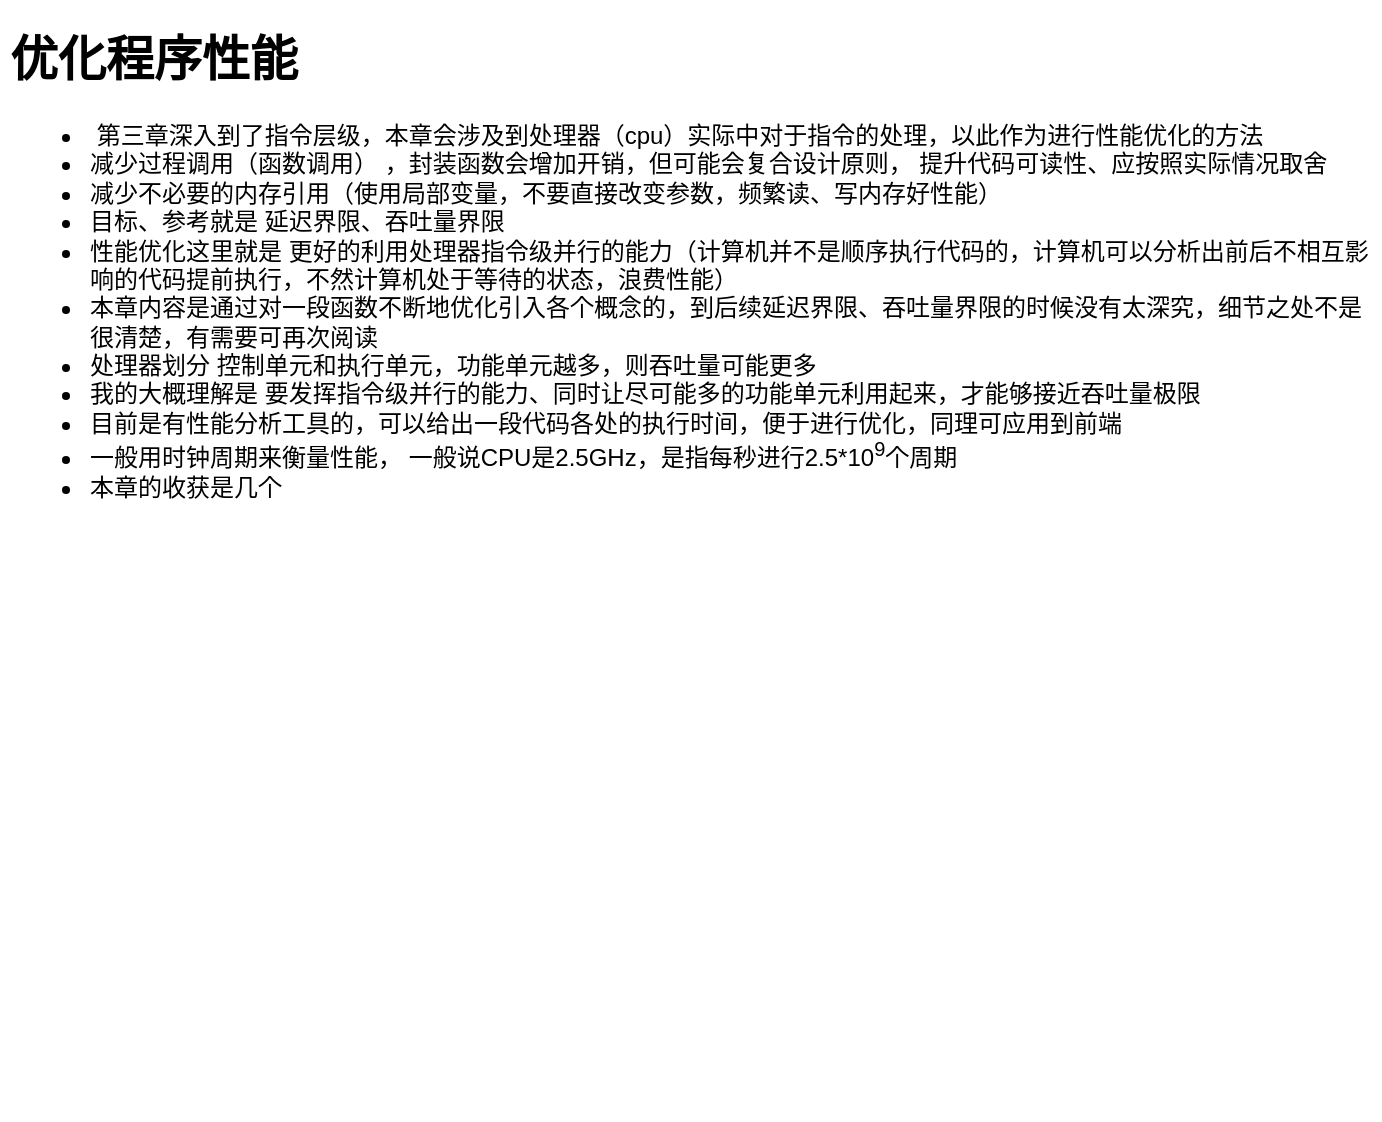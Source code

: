 <mxfile>
    <diagram id="H7c14znRs2ALTADNEZIS" name="第 1 页">
        <mxGraphModel dx="796" dy="490" grid="1" gridSize="10" guides="1" tooltips="1" connect="1" arrows="1" fold="1" page="1" pageScale="1" pageWidth="827" pageHeight="1169" math="0" shadow="0">
            <root>
                <mxCell id="0"/>
                <mxCell id="1" parent="0"/>
                <mxCell id="2" value="&lt;h1&gt;优化程序性能&lt;/h1&gt;&lt;div&gt;&lt;ul&gt;&lt;li&gt;&amp;nbsp;第三章深入到了指令层级，本章会涉及到处理器（cpu）实际中对于指令的处理，以此作为进行性能优化的方法&lt;/li&gt;&lt;li&gt;减少过程调用（函数调用） ，封装函数会增加开销，但可能会复合设计原则， 提升代码可读性、应按照实际情况取舍&lt;/li&gt;&lt;li&gt;减少不必要的内存引用（使用局部变量，不要直接改变参数，频繁读、写内存好性能）&lt;/li&gt;&lt;li&gt;目标、参考就是 延迟界限、吞吐量界限&amp;nbsp;&amp;nbsp;&lt;/li&gt;&lt;li&gt;性能优化这里就是 更好的利用处理器指令级并行的能力（计算机并不是顺序执行代码的，计算机可以分析出前后不相互影响的代码提前执行，不然计算机处于等待的状态，浪费性能）&lt;/li&gt;&lt;li&gt;本章内容是通过对一段函数不断地优化引入各个概念的，到后续延迟界限、吞吐量界限的时候没有太深究，细节之处不是很清楚，有需要可再次阅读&lt;/li&gt;&lt;li&gt;处理器划分 控制单元和执行单元，功能单元越多，则吞吐量可能更多&lt;/li&gt;&lt;li&gt;我的大概理解是 要发挥指令级并行的能力、同时让尽可能多的功能单元利用起来，才能够接近吞吐量极限&lt;/li&gt;&lt;li&gt;目前是有性能分析工具的，可以给出一段代码各处的执行时间，便于进行优化，同理可应用到前端&lt;/li&gt;&lt;li&gt;一般用时钟周期来衡量性能， 一般说CPU是2.5GHz，是指每秒进行2.5*10&lt;sup style=&quot;background-color: initial;&quot;&gt;9&lt;/sup&gt;&lt;span style=&quot;background-color: initial;&quot;&gt;个周期&lt;/span&gt;&lt;/li&gt;&lt;li&gt;本章的收获是几个&lt;/li&gt;&lt;/ul&gt;&lt;/div&gt;" style="text;html=1;strokeColor=none;fillColor=none;spacing=5;spacingTop=-20;whiteSpace=wrap;overflow=hidden;rounded=0;" vertex="1" parent="1">
                    <mxGeometry x="460" y="80" width="690" height="550" as="geometry"/>
                </mxCell>
            </root>
        </mxGraphModel>
    </diagram>
</mxfile>